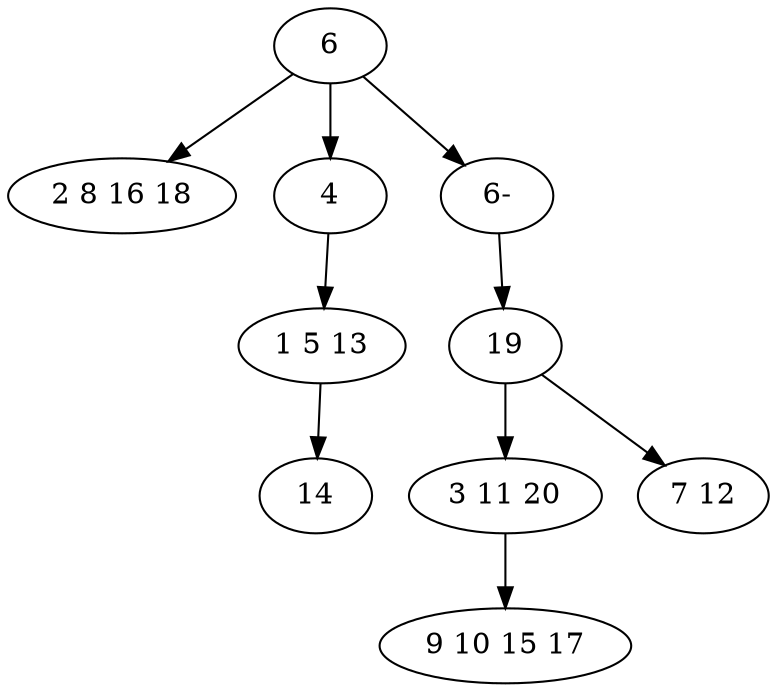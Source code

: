 digraph true_tree {
	"0" -> "1"
	"0" -> "2"
	"0" -> "9"
	"3" -> "4"
	"3" -> "5"
	"4" -> "6"
	"2" -> "7"
	"7" -> "8"
	"9" -> "3"
	"0" [label="6"];
	"1" [label="2 8 16 18"];
	"2" [label="4"];
	"3" [label="19"];
	"4" [label="3 11 20"];
	"5" [label="7 12"];
	"6" [label="9 10 15 17"];
	"7" [label="1 5 13"];
	"8" [label="14"];
	"9" [label="6-"];
}

